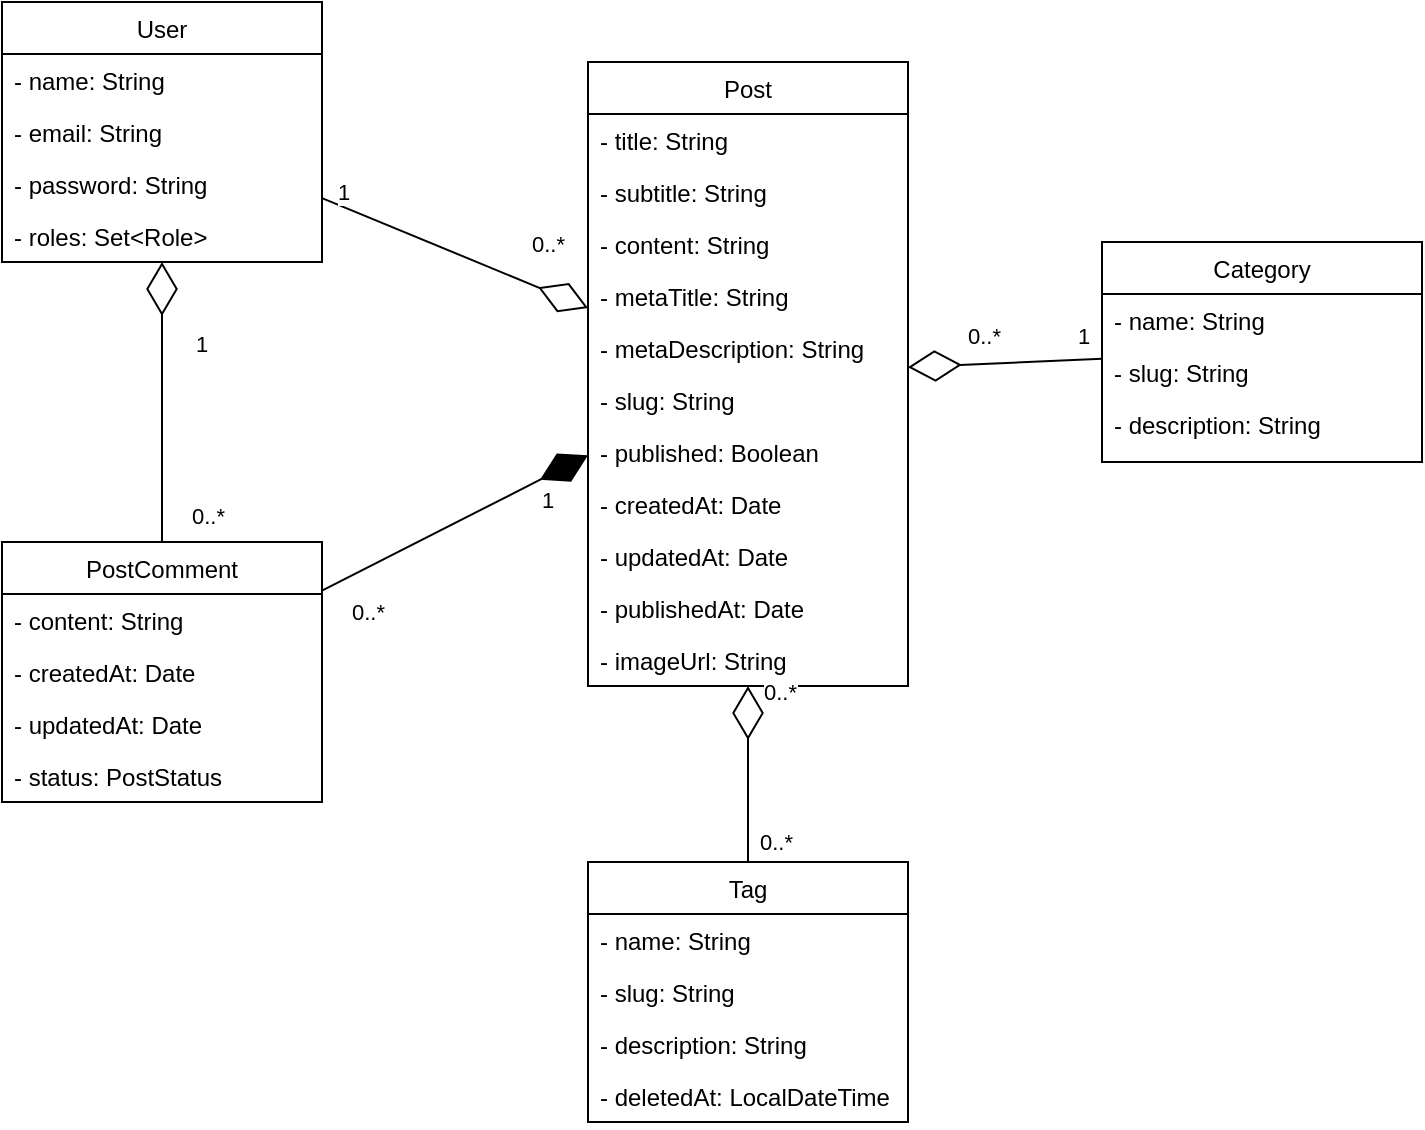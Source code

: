 <mxfile version="20.8.16" type="device"><diagram id="C5RBs43oDa-KdzZeNtuy" name="Page-1"><mxGraphModel dx="787" dy="1378" grid="1" gridSize="10" guides="1" tooltips="1" connect="1" arrows="1" fold="1" page="1" pageScale="1" pageWidth="827" pageHeight="1169" math="0" shadow="0"><root><mxCell id="WIyWlLk6GJQsqaUBKTNV-0"/><mxCell id="WIyWlLk6GJQsqaUBKTNV-1" parent="WIyWlLk6GJQsqaUBKTNV-0"/><mxCell id="zkfFHV4jXpPFQw0GAbJ--0" value="Post" style="swimlane;fontStyle=0;align=center;verticalAlign=top;childLayout=stackLayout;horizontal=1;startSize=26;horizontalStack=0;resizeParent=1;resizeLast=0;collapsible=1;marginBottom=0;rounded=0;shadow=0;strokeWidth=1;" parent="WIyWlLk6GJQsqaUBKTNV-1" vertex="1"><mxGeometry x="363" y="270" width="160" height="312" as="geometry"><mxRectangle x="230" y="140" width="160" height="26" as="alternateBounds"/></mxGeometry></mxCell><mxCell id="zkfFHV4jXpPFQw0GAbJ--1" value="- title: String" style="text;align=left;verticalAlign=top;spacingLeft=4;spacingRight=4;overflow=hidden;rotatable=0;points=[[0,0.5],[1,0.5]];portConstraint=eastwest;" parent="zkfFHV4jXpPFQw0GAbJ--0" vertex="1"><mxGeometry y="26" width="160" height="26" as="geometry"/></mxCell><mxCell id="WicD2W8xwfvQ55yO_798-0" value="- subtitle: String" style="text;align=left;verticalAlign=top;spacingLeft=4;spacingRight=4;overflow=hidden;rotatable=0;points=[[0,0.5],[1,0.5]];portConstraint=eastwest;" parent="zkfFHV4jXpPFQw0GAbJ--0" vertex="1"><mxGeometry y="52" width="160" height="26" as="geometry"/></mxCell><mxCell id="FlV0jcI5vKeKjPyR-DYT-0" value="- content: String" style="text;align=left;verticalAlign=top;spacingLeft=4;spacingRight=4;overflow=hidden;rotatable=0;points=[[0,0.5],[1,0.5]];portConstraint=eastwest;" parent="zkfFHV4jXpPFQw0GAbJ--0" vertex="1"><mxGeometry y="78" width="160" height="26" as="geometry"/></mxCell><mxCell id="FlV0jcI5vKeKjPyR-DYT-1" value="- metaTitle: String" style="text;align=left;verticalAlign=top;spacingLeft=4;spacingRight=4;overflow=hidden;rotatable=0;points=[[0,0.5],[1,0.5]];portConstraint=eastwest;" parent="zkfFHV4jXpPFQw0GAbJ--0" vertex="1"><mxGeometry y="104" width="160" height="26" as="geometry"/></mxCell><mxCell id="FlV0jcI5vKeKjPyR-DYT-2" value="- metaDescription: String" style="text;align=left;verticalAlign=top;spacingLeft=4;spacingRight=4;overflow=hidden;rotatable=0;points=[[0,0.5],[1,0.5]];portConstraint=eastwest;" parent="zkfFHV4jXpPFQw0GAbJ--0" vertex="1"><mxGeometry y="130" width="160" height="26" as="geometry"/></mxCell><mxCell id="FlV0jcI5vKeKjPyR-DYT-3" value="- slug: String" style="text;align=left;verticalAlign=top;spacingLeft=4;spacingRight=4;overflow=hidden;rotatable=0;points=[[0,0.5],[1,0.5]];portConstraint=eastwest;" parent="zkfFHV4jXpPFQw0GAbJ--0" vertex="1"><mxGeometry y="156" width="160" height="26" as="geometry"/></mxCell><mxCell id="FlV0jcI5vKeKjPyR-DYT-4" value="- published: Boolean" style="text;align=left;verticalAlign=top;spacingLeft=4;spacingRight=4;overflow=hidden;rotatable=0;points=[[0,0.5],[1,0.5]];portConstraint=eastwest;" parent="zkfFHV4jXpPFQw0GAbJ--0" vertex="1"><mxGeometry y="182" width="160" height="26" as="geometry"/></mxCell><mxCell id="FlV0jcI5vKeKjPyR-DYT-5" value="- createdAt: Date" style="text;align=left;verticalAlign=top;spacingLeft=4;spacingRight=4;overflow=hidden;rotatable=0;points=[[0,0.5],[1,0.5]];portConstraint=eastwest;" parent="zkfFHV4jXpPFQw0GAbJ--0" vertex="1"><mxGeometry y="208" width="160" height="26" as="geometry"/></mxCell><mxCell id="FlV0jcI5vKeKjPyR-DYT-6" value="- updatedAt: Date" style="text;align=left;verticalAlign=top;spacingLeft=4;spacingRight=4;overflow=hidden;rotatable=0;points=[[0,0.5],[1,0.5]];portConstraint=eastwest;" parent="zkfFHV4jXpPFQw0GAbJ--0" vertex="1"><mxGeometry y="234" width="160" height="26" as="geometry"/></mxCell><mxCell id="FlV0jcI5vKeKjPyR-DYT-7" value="- publishedAt: Date" style="text;align=left;verticalAlign=top;spacingLeft=4;spacingRight=4;overflow=hidden;rotatable=0;points=[[0,0.5],[1,0.5]];portConstraint=eastwest;" parent="zkfFHV4jXpPFQw0GAbJ--0" vertex="1"><mxGeometry y="260" width="160" height="26" as="geometry"/></mxCell><mxCell id="FlV0jcI5vKeKjPyR-DYT-8" value="- imageUrl: String" style="text;align=left;verticalAlign=top;spacingLeft=4;spacingRight=4;overflow=hidden;rotatable=0;points=[[0,0.5],[1,0.5]];portConstraint=eastwest;" parent="zkfFHV4jXpPFQw0GAbJ--0" vertex="1"><mxGeometry y="286" width="160" height="26" as="geometry"/></mxCell><mxCell id="FlV0jcI5vKeKjPyR-DYT-9" value="PostComment" style="swimlane;fontStyle=0;align=center;verticalAlign=top;childLayout=stackLayout;horizontal=1;startSize=26;horizontalStack=0;resizeParent=1;resizeLast=0;collapsible=1;marginBottom=0;rounded=0;shadow=0;strokeWidth=1;" parent="WIyWlLk6GJQsqaUBKTNV-1" vertex="1"><mxGeometry x="70" y="510" width="160" height="130" as="geometry"><mxRectangle x="230" y="140" width="160" height="26" as="alternateBounds"/></mxGeometry></mxCell><mxCell id="FlV0jcI5vKeKjPyR-DYT-10" value="- content: String" style="text;align=left;verticalAlign=top;spacingLeft=4;spacingRight=4;overflow=hidden;rotatable=0;points=[[0,0.5],[1,0.5]];portConstraint=eastwest;" parent="FlV0jcI5vKeKjPyR-DYT-9" vertex="1"><mxGeometry y="26" width="160" height="26" as="geometry"/></mxCell><mxCell id="FlV0jcI5vKeKjPyR-DYT-11" value="- createdAt: Date" style="text;align=left;verticalAlign=top;spacingLeft=4;spacingRight=4;overflow=hidden;rotatable=0;points=[[0,0.5],[1,0.5]];portConstraint=eastwest;" parent="FlV0jcI5vKeKjPyR-DYT-9" vertex="1"><mxGeometry y="52" width="160" height="26" as="geometry"/></mxCell><mxCell id="FlV0jcI5vKeKjPyR-DYT-12" value="- updatedAt: Date" style="text;align=left;verticalAlign=top;spacingLeft=4;spacingRight=4;overflow=hidden;rotatable=0;points=[[0,0.5],[1,0.5]];portConstraint=eastwest;" parent="FlV0jcI5vKeKjPyR-DYT-9" vertex="1"><mxGeometry y="78" width="160" height="26" as="geometry"/></mxCell><mxCell id="FlV0jcI5vKeKjPyR-DYT-13" value="- status: PostStatus" style="text;align=left;verticalAlign=top;spacingLeft=4;spacingRight=4;overflow=hidden;rotatable=0;points=[[0,0.5],[1,0.5]];portConstraint=eastwest;" parent="FlV0jcI5vKeKjPyR-DYT-9" vertex="1"><mxGeometry y="104" width="160" height="26" as="geometry"/></mxCell><mxCell id="FlV0jcI5vKeKjPyR-DYT-20" value="User" style="swimlane;fontStyle=0;align=center;verticalAlign=top;childLayout=stackLayout;horizontal=1;startSize=26;horizontalStack=0;resizeParent=1;resizeLast=0;collapsible=1;marginBottom=0;rounded=0;shadow=0;strokeWidth=1;" parent="WIyWlLk6GJQsqaUBKTNV-1" vertex="1"><mxGeometry x="70" y="240" width="160" height="130" as="geometry"><mxRectangle x="230" y="140" width="160" height="26" as="alternateBounds"/></mxGeometry></mxCell><mxCell id="FlV0jcI5vKeKjPyR-DYT-21" value="- name: String" style="text;align=left;verticalAlign=top;spacingLeft=4;spacingRight=4;overflow=hidden;rotatable=0;points=[[0,0.5],[1,0.5]];portConstraint=eastwest;" parent="FlV0jcI5vKeKjPyR-DYT-20" vertex="1"><mxGeometry y="26" width="160" height="26" as="geometry"/></mxCell><mxCell id="FlV0jcI5vKeKjPyR-DYT-22" value="- email: String" style="text;align=left;verticalAlign=top;spacingLeft=4;spacingRight=4;overflow=hidden;rotatable=0;points=[[0,0.5],[1,0.5]];portConstraint=eastwest;" parent="FlV0jcI5vKeKjPyR-DYT-20" vertex="1"><mxGeometry y="52" width="160" height="26" as="geometry"/></mxCell><mxCell id="FlV0jcI5vKeKjPyR-DYT-23" value="- password: String" style="text;align=left;verticalAlign=top;spacingLeft=4;spacingRight=4;overflow=hidden;rotatable=0;points=[[0,0.5],[1,0.5]];portConstraint=eastwest;" parent="FlV0jcI5vKeKjPyR-DYT-20" vertex="1"><mxGeometry y="78" width="160" height="26" as="geometry"/></mxCell><mxCell id="FlV0jcI5vKeKjPyR-DYT-24" value="- roles: Set&lt;Role&gt;" style="text;align=left;verticalAlign=top;spacingLeft=4;spacingRight=4;overflow=hidden;rotatable=0;points=[[0,0.5],[1,0.5]];portConstraint=eastwest;" parent="FlV0jcI5vKeKjPyR-DYT-20" vertex="1"><mxGeometry y="104" width="160" height="26" as="geometry"/></mxCell><mxCell id="FlV0jcI5vKeKjPyR-DYT-25" value="Category" style="swimlane;fontStyle=0;align=center;verticalAlign=top;childLayout=stackLayout;horizontal=1;startSize=26;horizontalStack=0;resizeParent=1;resizeLast=0;collapsible=1;marginBottom=0;rounded=0;shadow=0;strokeWidth=1;" parent="WIyWlLk6GJQsqaUBKTNV-1" vertex="1"><mxGeometry x="620" y="360" width="160" height="110" as="geometry"><mxRectangle x="230" y="140" width="160" height="26" as="alternateBounds"/></mxGeometry></mxCell><mxCell id="FlV0jcI5vKeKjPyR-DYT-26" value="- name: String" style="text;align=left;verticalAlign=top;spacingLeft=4;spacingRight=4;overflow=hidden;rotatable=0;points=[[0,0.5],[1,0.5]];portConstraint=eastwest;" parent="FlV0jcI5vKeKjPyR-DYT-25" vertex="1"><mxGeometry y="26" width="160" height="26" as="geometry"/></mxCell><mxCell id="FlV0jcI5vKeKjPyR-DYT-27" value="- slug: String" style="text;align=left;verticalAlign=top;spacingLeft=4;spacingRight=4;overflow=hidden;rotatable=0;points=[[0,0.5],[1,0.5]];portConstraint=eastwest;" parent="FlV0jcI5vKeKjPyR-DYT-25" vertex="1"><mxGeometry y="52" width="160" height="26" as="geometry"/></mxCell><mxCell id="FlV0jcI5vKeKjPyR-DYT-28" value="- description: String" style="text;align=left;verticalAlign=top;spacingLeft=4;spacingRight=4;overflow=hidden;rotatable=0;points=[[0,0.5],[1,0.5]];portConstraint=eastwest;" parent="FlV0jcI5vKeKjPyR-DYT-25" vertex="1"><mxGeometry y="78" width="160" height="26" as="geometry"/></mxCell><mxCell id="FlV0jcI5vKeKjPyR-DYT-31" value="Tag" style="swimlane;fontStyle=0;align=center;verticalAlign=top;childLayout=stackLayout;horizontal=1;startSize=26;horizontalStack=0;resizeParent=1;resizeLast=0;collapsible=1;marginBottom=0;rounded=0;shadow=0;strokeWidth=1;" parent="WIyWlLk6GJQsqaUBKTNV-1" vertex="1"><mxGeometry x="363" y="670" width="160" height="130" as="geometry"><mxRectangle x="230" y="140" width="160" height="26" as="alternateBounds"/></mxGeometry></mxCell><mxCell id="FlV0jcI5vKeKjPyR-DYT-32" value="- name: String" style="text;align=left;verticalAlign=top;spacingLeft=4;spacingRight=4;overflow=hidden;rotatable=0;points=[[0,0.5],[1,0.5]];portConstraint=eastwest;" parent="FlV0jcI5vKeKjPyR-DYT-31" vertex="1"><mxGeometry y="26" width="160" height="26" as="geometry"/></mxCell><mxCell id="FlV0jcI5vKeKjPyR-DYT-33" value="- slug: String" style="text;align=left;verticalAlign=top;spacingLeft=4;spacingRight=4;overflow=hidden;rotatable=0;points=[[0,0.5],[1,0.5]];portConstraint=eastwest;" parent="FlV0jcI5vKeKjPyR-DYT-31" vertex="1"><mxGeometry y="52" width="160" height="26" as="geometry"/></mxCell><mxCell id="FlV0jcI5vKeKjPyR-DYT-34" value="- description: String" style="text;align=left;verticalAlign=top;spacingLeft=4;spacingRight=4;overflow=hidden;rotatable=0;points=[[0,0.5],[1,0.5]];portConstraint=eastwest;" parent="FlV0jcI5vKeKjPyR-DYT-31" vertex="1"><mxGeometry y="78" width="160" height="26" as="geometry"/></mxCell><mxCell id="papiccb1I1MNce9DhycH-1" value="- deletedAt: LocalDateTime" style="text;align=left;verticalAlign=top;spacingLeft=4;spacingRight=4;overflow=hidden;rotatable=0;points=[[0,0.5],[1,0.5]];portConstraint=eastwest;" vertex="1" parent="FlV0jcI5vKeKjPyR-DYT-31"><mxGeometry y="104" width="160" height="26" as="geometry"/></mxCell><mxCell id="FlV0jcI5vKeKjPyR-DYT-48" value="" style="endArrow=diamondThin;endFill=0;endSize=24;html=1;rounded=0;strokeWidth=1;" parent="WIyWlLk6GJQsqaUBKTNV-1" source="FlV0jcI5vKeKjPyR-DYT-20" target="zkfFHV4jXpPFQw0GAbJ--0" edge="1"><mxGeometry width="160" relative="1" as="geometry"><mxPoint x="260" y="270" as="sourcePoint"/><mxPoint x="300" y="450" as="targetPoint"/></mxGeometry></mxCell><mxCell id="FlV0jcI5vKeKjPyR-DYT-53" value="" style="endArrow=diamondThin;endFill=1;endSize=24;html=1;rounded=0;strokeWidth=1;" parent="WIyWlLk6GJQsqaUBKTNV-1" source="FlV0jcI5vKeKjPyR-DYT-9" target="zkfFHV4jXpPFQw0GAbJ--0" edge="1"><mxGeometry width="160" relative="1" as="geometry"><mxPoint x="260" y="620.004" as="sourcePoint"/><mxPoint x="394.44" y="620.33" as="targetPoint"/></mxGeometry></mxCell><mxCell id="FlV0jcI5vKeKjPyR-DYT-55" value="" style="endArrow=diamondThin;endFill=0;endSize=24;html=1;rounded=0;strokeWidth=1;" parent="WIyWlLk6GJQsqaUBKTNV-1" source="FlV0jcI5vKeKjPyR-DYT-25" target="zkfFHV4jXpPFQw0GAbJ--0" edge="1"><mxGeometry width="160" relative="1" as="geometry"><mxPoint x="530" y="610" as="sourcePoint"/><mxPoint x="690" y="610" as="targetPoint"/></mxGeometry></mxCell><mxCell id="FlV0jcI5vKeKjPyR-DYT-56" value="" style="endArrow=diamondThin;endFill=0;endSize=24;html=1;rounded=0;strokeWidth=1;" parent="WIyWlLk6GJQsqaUBKTNV-1" source="FlV0jcI5vKeKjPyR-DYT-31" target="zkfFHV4jXpPFQw0GAbJ--0" edge="1"><mxGeometry width="160" relative="1" as="geometry"><mxPoint x="627.0" y="620.0" as="sourcePoint"/><mxPoint x="530.0" y="620.0" as="targetPoint"/></mxGeometry></mxCell><mxCell id="FlV0jcI5vKeKjPyR-DYT-57" value="" style="endArrow=diamondThin;endFill=0;endSize=24;html=1;rounded=0;strokeWidth=1;" parent="WIyWlLk6GJQsqaUBKTNV-1" source="FlV0jcI5vKeKjPyR-DYT-9" target="FlV0jcI5vKeKjPyR-DYT-20" edge="1"><mxGeometry width="160" relative="1" as="geometry"><mxPoint x="60" y="450" as="sourcePoint"/><mxPoint x="250" y="480" as="targetPoint"/></mxGeometry></mxCell><mxCell id="FlV0jcI5vKeKjPyR-DYT-61" value="0..*" style="edgeLabel;resizable=0;html=1;align=left;verticalAlign=bottom;" parent="WIyWlLk6GJQsqaUBKTNV-1" connectable="0" vertex="1"><mxGeometry x="551" y="415.0" as="geometry"/></mxCell><mxCell id="FlV0jcI5vKeKjPyR-DYT-62" value="1" style="edgeLabel;resizable=0;html=1;align=left;verticalAlign=bottom;" parent="WIyWlLk6GJQsqaUBKTNV-1" connectable="0" vertex="1"><mxGeometry x="606" y="415.0" as="geometry"/></mxCell><mxCell id="FlV0jcI5vKeKjPyR-DYT-63" value="0..*" style="edgeLabel;resizable=0;html=1;align=left;verticalAlign=bottom;" parent="WIyWlLk6GJQsqaUBKTNV-1" connectable="0" vertex="1"><mxGeometry x="447" y="668.0" as="geometry"/></mxCell><mxCell id="FlV0jcI5vKeKjPyR-DYT-64" value="0..*" style="edgeLabel;resizable=0;html=1;align=left;verticalAlign=bottom;rotation=0;" parent="WIyWlLk6GJQsqaUBKTNV-1" connectable="0" vertex="1"><mxGeometry x="449" y="593.0" as="geometry"/></mxCell><mxCell id="FlV0jcI5vKeKjPyR-DYT-65" value="1" style="edgeLabel;resizable=0;html=1;align=left;verticalAlign=bottom;rotation=0;" parent="WIyWlLk6GJQsqaUBKTNV-1" connectable="0" vertex="1"><mxGeometry x="349" y="496.0" as="geometry"><mxPoint x="-11" y="1" as="offset"/></mxGeometry></mxCell><mxCell id="FlV0jcI5vKeKjPyR-DYT-66" value="0..*" style="edgeLabel;resizable=0;html=1;align=left;verticalAlign=bottom;rotation=0;" parent="WIyWlLk6GJQsqaUBKTNV-1" connectable="0" vertex="1"><mxGeometry x="330" y="528.0" as="geometry"><mxPoint x="-87" y="25" as="offset"/></mxGeometry></mxCell><mxCell id="FlV0jcI5vKeKjPyR-DYT-68" value="0..*" style="edgeLabel;resizable=0;html=1;align=left;verticalAlign=bottom;rotation=0;" parent="WIyWlLk6GJQsqaUBKTNV-1" connectable="0" vertex="1"><mxGeometry x="250" y="480.0" as="geometry"><mxPoint x="-87" y="25" as="offset"/></mxGeometry></mxCell><mxCell id="FlV0jcI5vKeKjPyR-DYT-69" value="1" style="edgeLabel;resizable=0;html=1;align=left;verticalAlign=bottom;rotation=0;" parent="WIyWlLk6GJQsqaUBKTNV-1" connectable="0" vertex="1"><mxGeometry x="359" y="506.0" as="geometry"><mxPoint x="-194" y="-87" as="offset"/></mxGeometry></mxCell><mxCell id="FlV0jcI5vKeKjPyR-DYT-70" value="0..*" style="edgeLabel;resizable=0;html=1;align=left;verticalAlign=bottom;rotation=0;" parent="WIyWlLk6GJQsqaUBKTNV-1" connectable="0" vertex="1"><mxGeometry x="420" y="344.0" as="geometry"><mxPoint x="-87" y="25" as="offset"/></mxGeometry></mxCell><mxCell id="FlV0jcI5vKeKjPyR-DYT-71" value="1" style="edgeLabel;resizable=0;html=1;align=left;verticalAlign=bottom;rotation=0;" parent="WIyWlLk6GJQsqaUBKTNV-1" connectable="0" vertex="1"><mxGeometry x="430" y="430.0" as="geometry"><mxPoint x="-194" y="-87" as="offset"/></mxGeometry></mxCell></root></mxGraphModel></diagram></mxfile>